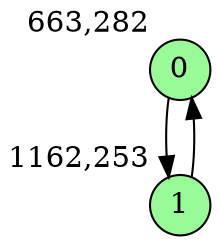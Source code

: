 digraph G {
graph [bgcolor=white]
node [shape=circle, style = filled, fillcolor=white,fixedsize=true, width=0.4, height=0.3 ]
0[xlabel="663,282", pos = "0,0!", fillcolor=palegreen ];
1[xlabel="1162,253", pos = "7.79688,0.453125!", fillcolor=palegreen ];
0->1 ;
1->0 ;
}

